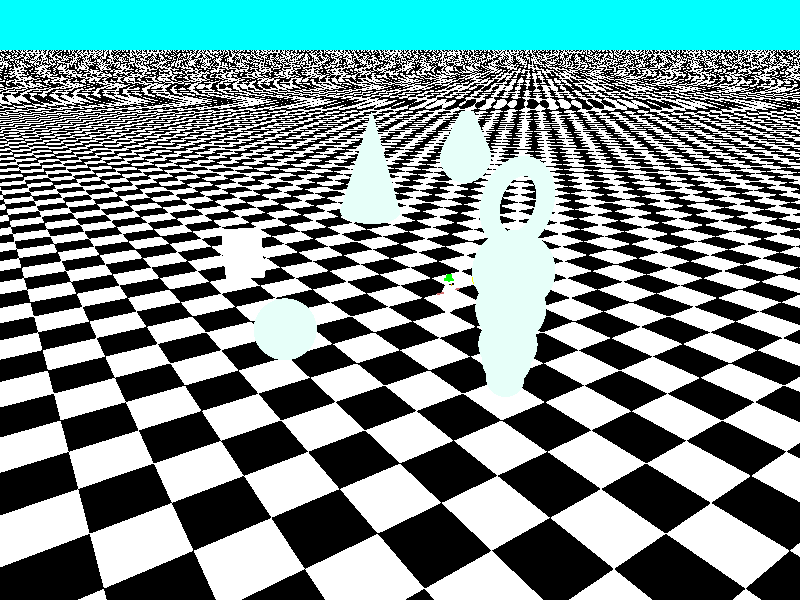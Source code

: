 #include "colors.inc" //including some files
#include "textures.inc"
#include "stones.inc"




 plane{
   <0,1,0>,2
   texture {
     pigment { checker
               color White
               color Black
              }
     scale 5
   }

 }


 background { color Cyan }



 #if (frame_number>45)
   camera {
     location <-14, 4, -20>
     look_at  <0, 0,  10>
   }
  #elseif (frame_number>20)
    camera {
      location <-40+(frame_number-19), 30-(frame_number-19), -50+(frame_number-19)>
      look_at  <0, 0,  10>
    }
  #else
   camera {
     location <-40, 30, -50>
     look_at  <0, 0,  10>
   }
#end

#if (frame_number>30)
  #declare textura = texture { Green_Glass };
#elseif (frame_number>25)
  #declare textura = texture { Glass };
#elseif (frame_number>20)
  #declare textura = texture { NBwinebottle };
#elseif (frame_number>15)
  #declare textura = texture { Chrome_Metal };
#elseif (frame_number>10)
  #declare textura = texture { NBwinebottle };
#elseif (frame_number>5)
  #declare textura = texture { Glass };
#else
  #declare textura = texture {  Green_Glass };
#end

#if (frame_number>25)
  #declare textura2 = texture { Gold_Metal };
#elseif (frame_number>20)
  #declare textura2 = texture { Chrome_Metal };
#elseif (frame_number>15)
  #declare textura2 = texture { NBwinebottle };
#elseif (frame_number>10)
  #declare textura2 = texture { Green_Glass };
#elseif (frame_number>5)
  #declare textura2 = texture { Glass2 };
#else
  #declare textura2 = texture { Glass };
#end

/*
#switch (frame_number)
   #case (1)
     #declare textura = texture { Glass };
     #break
   #case (5)
     #declare  textura = texture { Glass };
     #break
   #case (10)
     #declare textura = texture { Glass };
     #break
   #else
     #declare textura = texture { Chrome_Metal };
     #break
 #end
*/

 sphere {
   <-20,5, 0>, 3
   texture {
     textura
   }
   //finish {reflection 0.2}
 }

 cone {
    <0,5,0>,0
    <0,-5,0>,3

    texture { textura }
    rotate <-10,20,360*clock>
    translate <-10,20,0>
    finish { phong 0.9 phong_size 40  // A highlight
             //reflection 0.2  // Glass reflects a bit
           }
 }

 box {
     <-2,-2,-2>,
     <2,2,2>
     texture {textura2}
     rotate <-10,20,360*clock>
     translate <-20,10,10>
}


torus {
    4, 1
    translate <0,-10,-10>
    texture { textura }
    rotate <90,0,0>
    rotate <0,360*clock,0>
    translate <5,5,5>
}

#declare objeto1 = object{
  merge{
    cone     { < 0, 13.9, 0>  2.8
               < 0, 18.0, 0>  0.8 }
    sphere   { < 0, 12.4, 0>  3.2 }
  }
}

object { objeto1
  texture { textura }
  rotate y *-30
  translate < 10, 5, 10>
}


#declare nuevo = object{
  merge{
    sphere   { < 0, 15, 0>  2 }
    sphere   { < 0, 13, 0>  1.75 }
    sphere   { < 0, 11, 0>  1.5 }
    sphere   { < 0, 10, 0>  1.25 }
    sphere   { < 0, 9, 0>  1 }
  }
}

object { nuevo
  texture { textura }
  rotate y *-30
  translate < -20, 5, -30>
}

#declare esferaAzul=sphere {
  <0, 1, 0> // centro de la esfera
  0.5       // radio de la esfera
  scale <2,2,2> // <= Note: Spheres can become ellipses by uneven scaling
  translate <0,-2,0>
  texture {
    pigment{color rgb<1, 1, 5>}
    finish {diffuse 0.9 phong 1 reflection 0.00}
  }
}
#declare cuboAmarillo=box {
  <-1.00, 0.00, -1.00>,< 1.00, 2.00, 1.00>
  texture {
    pigment{color rgb <3, 2, 0>}
    finish {diffuse 0.9 phong 1 reflection 0}
  }
  scale <1,1,1> rotate<0,0,0> translate<0,-1,0>
}

#declare nuevoInter =intersection {
  object {
    esferaAzul
    scale <1.2,1.2,1.2>
  }
  object {
    cuboAmarillo
  }
}

object {nuevoInter
    translate<5,5,0>
}

#macro snowman(height)

  union {
    // snowman bottom
    sphere {
      <0, 1, 0> // center of sphere <X Y Z>
      1       // radius of sphere
      texture {
            pigment { color White }
      }
      scale height*y
    }

    // snowman middle
    sphere {
      <0, 2.3, 0> // center of sphere <X Y Z>
      .7       // radius of sphere
      texture {
            pigment { color White }
      }
      scale height*y
    }

    // snowman head
    sphere {
      <0, 3.2, 0> // center of sphere <X Y Z>
      .5       // radius of sphere
      texture {
            pigment { color White }
      }
      scale height*y
    }

    // snowman arms
    cylinder {
      <1.6, 2.3, 0>,<-1.6, 2.3, 0>
      .1
       texture {
            pigment { color Brown }
      }
      translate -2.3*(1-height)*y
    }

    // snowman eye 1
    sphere {
      <.2, 3.25, -.5> // center of sphere <X Y Z>
      .1       // radius of sphere
      texture {
            pigment { color Black }
      }
      translate -3.25*(1-height)*y
    }
      // snowman eye 2
    sphere {
      <-.2, 3.25, -.5> // center of sphere <X Y Z>
      .1       // radius of sphere
      texture {
            pigment { color Black }
      }
      translate -3.25*(1-height)*y
    }

    // snowman nose
    cone {
      <0, 3.15, -.5>,  .1,
      <0, 3.25, -.7>, 0.0
      texture {
            pigment { color Orange }
      }
      translate -3.15*(1-height)*y
    }

    // hat top
    cylinder {
      <0, 3.6, 0> ,  <0, 4.2, 0> ,  .3
      texture {
            pigment { color Green }
      }
      translate -3.6*(1-height)*y
    }
    //hat rim
    cylinder {
      <0, 3.6, 0> ,  <0, 3.61, 0> ,  .6
      texture {
            pigment { color Green }
      }
      translate -3.6*(1-height)*y
    }
  }
#end // end of macro

#if ((frame_number>5&frame_number<10)|(frame_number>15&frame_number<20)|(frame_number>25&frame_number<30)|(frame_number>35&frame_number<40)|(frame_number>45&frame_number<50)|(frame_number>55&frame_number<60))
  object {
     snowman(1-0.1+.001)
     translate <0,2,0>
  }
#else
  object {
     snowman(1+0.1+.001)
     translate <0,2,0>
  }
#end

light_source { <-30, 30, 0> color White}
